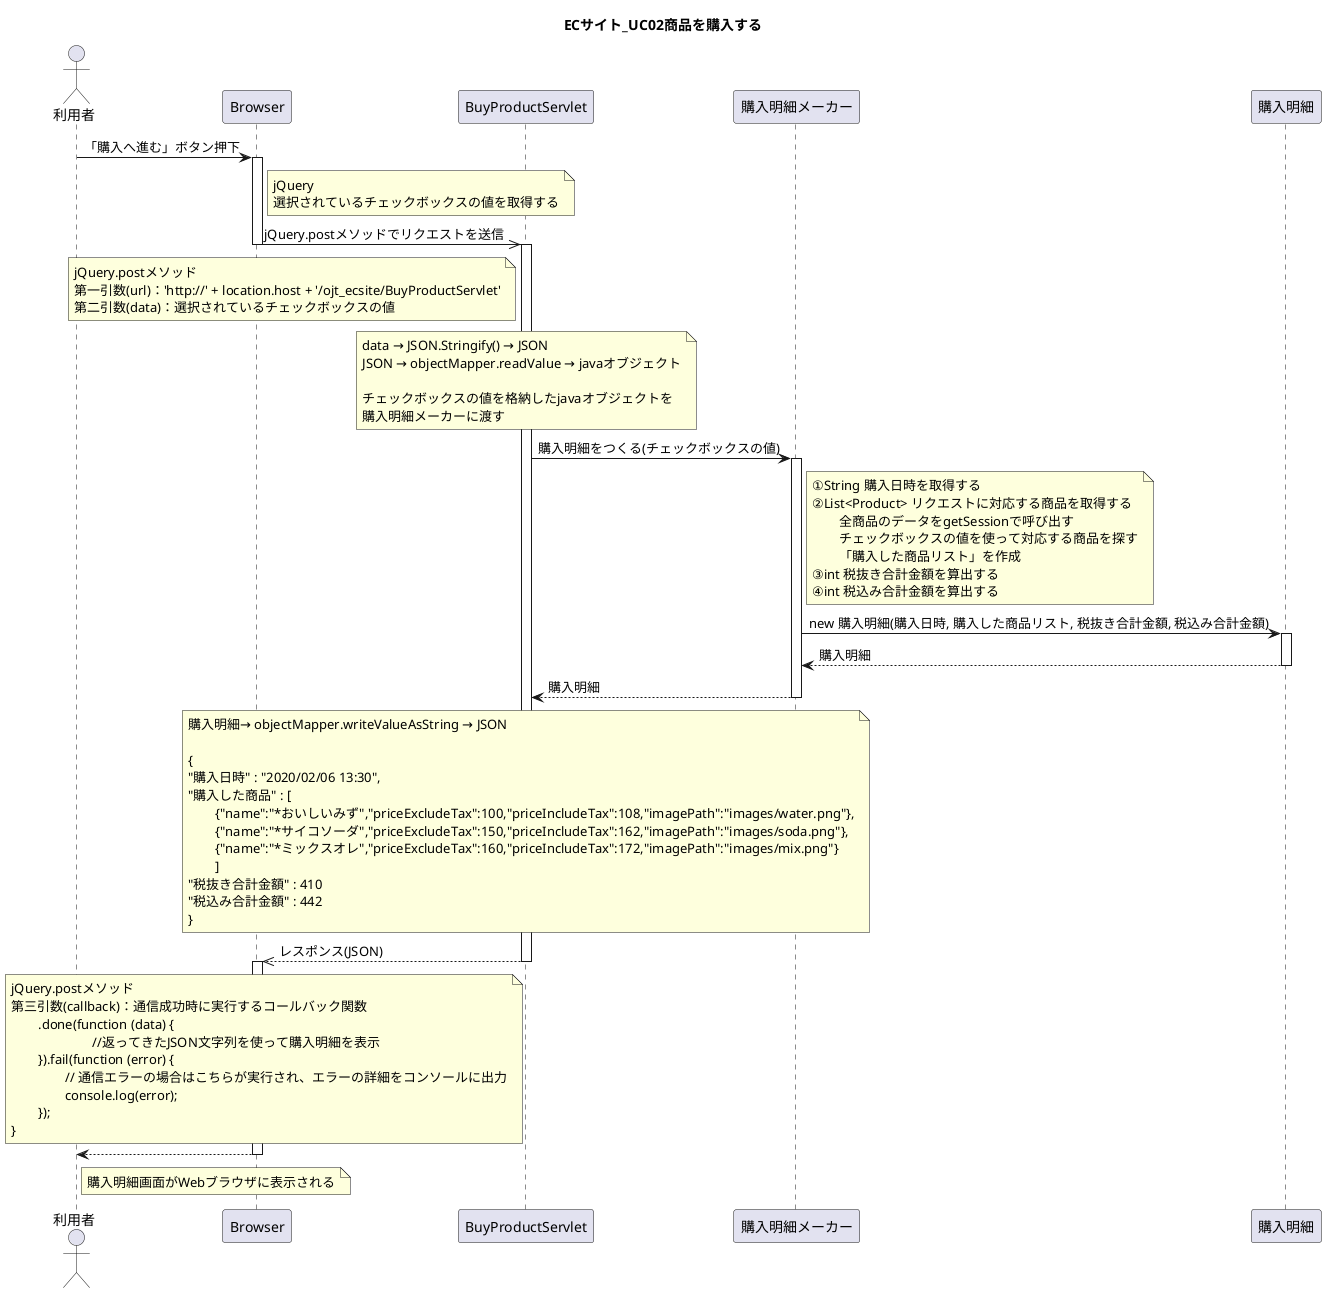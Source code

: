 @startuml
title ECサイト_UC02商品を購入する

actor 利用者

利用者 -> Browser : 「購入へ進む」ボタン押下
activate Browser
	note right of Browser
	jQuery
	選択されているチェックボックスの値を取得する
	end note

Browser ->> BuyProductServlet : jQuery.postメソッドでリクエストを送信
deactivate Browser
activate BuyProductServlet

	note left of BuyProductServlet
	jQuery.postメソッド
	第一引数(url)：'http://' + location.host + '/ojt_ecsite/BuyProductServlet'
	第二引数(data)：選択されているチェックボックスの値
	end note

	note over BuyProductServlet
	data → JSON.Stringify() → JSON
	JSON → objectMapper.readValue → javaオブジェクト
	
	チェックボックスの値を格納したjavaオブジェクトを
	購入明細メーカーに渡す
	end note

BuyProductServlet -> 購入明細メーカー : 購入明細をつくる(チェックボックスの値)
activate 購入明細メーカー

	note right of 購入明細メーカー
	①String 購入日時を取得する
	②List<Product> リクエストに対応する商品を取得する
		全商品のデータをgetSessionで呼び出す
		チェックボックスの値を使って対応する商品を探す
		「購入した商品リスト」を作成
	③int 税抜き合計金額を算出する
	④int 税込み合計金額を算出する
	end note


購入明細メーカー -> 購入明細 : new 購入明細(購入日時, 購入した商品リスト, 税抜き合計金額, 税込み合計金額)
activate 購入明細
購入明細メーカー <-- 購入明細 : 購入明細
deactivate 購入明細

BuyProductServlet <-- 購入明細メーカー : 購入明細
deactivate 購入明細メーカー

	note over BuyProductServlet
	購入明細→ objectMapper.writeValueAsString → JSON

	{
	"購入日時" : "2020/02/06 13:30",
	"購入した商品" : [
		{"name":"*おいしいみず","priceExcludeTax":100,"priceIncludeTax":108,"imagePath":"images/water.png"},
		{"name":"*サイコソーダ","priceExcludeTax":150,"priceIncludeTax":162,"imagePath":"images/soda.png"},
		{"name":"*ミックスオレ","priceExcludeTax":160,"priceIncludeTax":172,"imagePath":"images/mix.png"}
		]
	"税抜き合計金額" : 410
	"税込み合計金額" : 442
	}
	end note

Browser <<-- BuyProductServlet : レスポンス(JSON)
deactivate BuyProductServlet
activate Browser

	note left of BuyProductServlet
	jQuery.postメソッド
	第三引数(callback)：通信成功時に実行するコールバック関数
		.done(function (data) {
				//返ってきたJSON文字列を使って購入明細を表示
		}).fail(function (error) {
			// 通信エラーの場合はこちらが実行され、エラーの詳細をコンソールに出力
			console.log(error);
		});
	}
	end note


利用者 <-- Browser
	note right of 利用者
	購入明細画面がWebブラウザに表示される
	end note

deactivate Browser

@enduml
